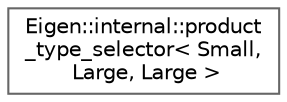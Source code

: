 digraph "类继承关系图"
{
 // LATEX_PDF_SIZE
  bgcolor="transparent";
  edge [fontname=Helvetica,fontsize=10,labelfontname=Helvetica,labelfontsize=10];
  node [fontname=Helvetica,fontsize=10,shape=box,height=0.2,width=0.4];
  rankdir="LR";
  Node0 [id="Node000000",label="Eigen::internal::product\l_type_selector\< Small,\l Large, Large \>",height=0.2,width=0.4,color="grey40", fillcolor="white", style="filled",URL="$struct_eigen_1_1internal_1_1product__type__selector_3_01_small_00_01_large_00_01_large_01_4.html",tooltip=" "];
}
